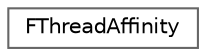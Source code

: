 digraph "Graphical Class Hierarchy"
{
 // INTERACTIVE_SVG=YES
 // LATEX_PDF_SIZE
  bgcolor="transparent";
  edge [fontname=Helvetica,fontsize=10,labelfontname=Helvetica,labelfontsize=10];
  node [fontname=Helvetica,fontsize=10,shape=box,height=0.2,width=0.4];
  rankdir="LR";
  Node0 [id="Node000000",label="FThreadAffinity",height=0.2,width=0.4,color="grey40", fillcolor="white", style="filled",URL="$d7/d91/structFThreadAffinity.html",tooltip=" "];
}

